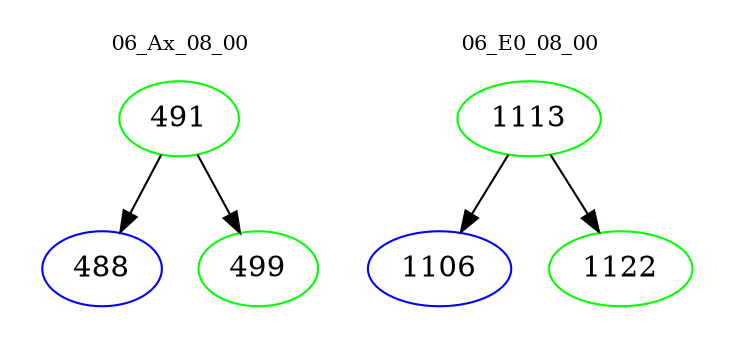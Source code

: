 digraph{
subgraph cluster_0 {
color = white
label = "06_Ax_08_00";
fontsize=10;
T0_491 [label="491", color="green"]
T0_491 -> T0_488 [color="black"]
T0_488 [label="488", color="blue"]
T0_491 -> T0_499 [color="black"]
T0_499 [label="499", color="green"]
}
subgraph cluster_1 {
color = white
label = "06_E0_08_00";
fontsize=10;
T1_1113 [label="1113", color="green"]
T1_1113 -> T1_1106 [color="black"]
T1_1106 [label="1106", color="blue"]
T1_1113 -> T1_1122 [color="black"]
T1_1122 [label="1122", color="green"]
}
}
